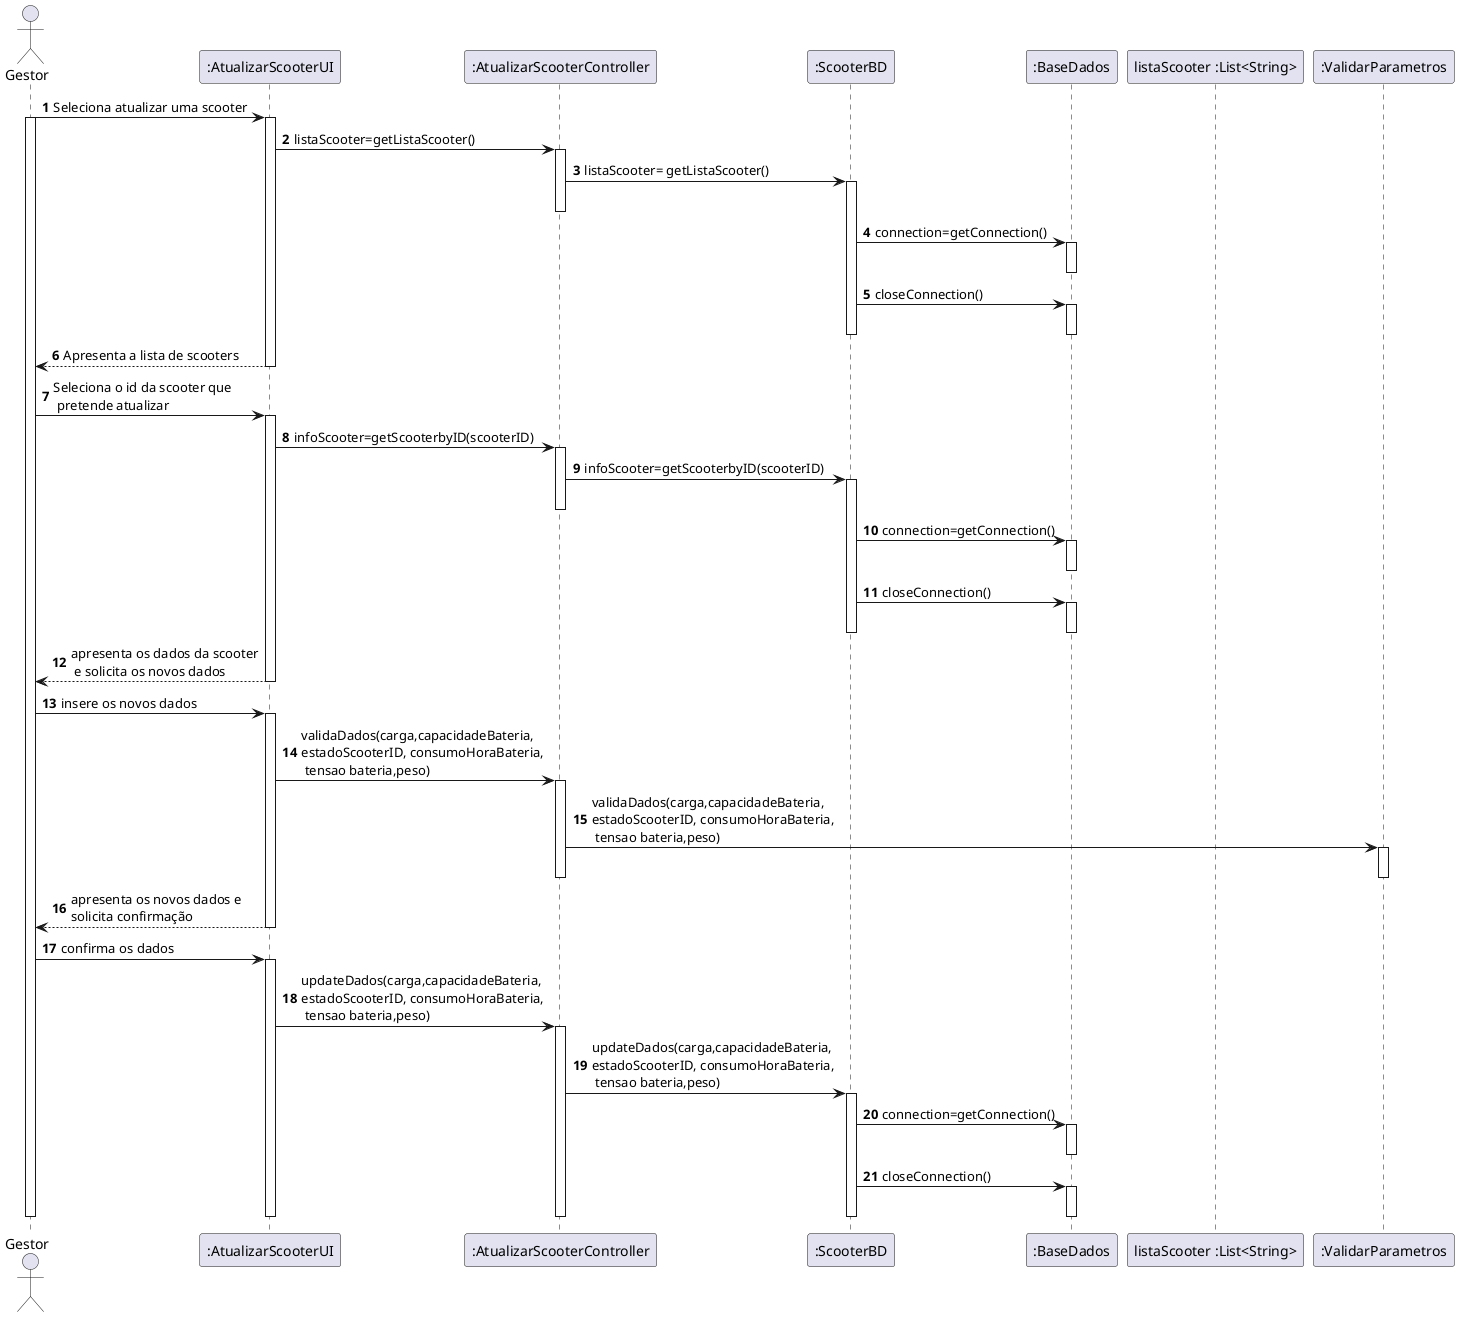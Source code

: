 @startuml
autonumber

actor "Gestor" as GEST
participant ":AtualizarScooterUI" as UI
participant ":AtualizarScooterController" as CONTROLLER
participant ":ScooterBD" as SCBD
participant ":BaseDados" as BD
participant "listaScooter :List<String>"
participant ":ValidarParametros" as VALID


GEST -> UI : Seleciona atualizar uma scooter
activate GEST
activate UI
UI->CONTROLLER: listaScooter=getListaScooter()
activate CONTROLLER

CONTROLLER -> SCBD : listaScooter= getListaScooter()

activate SCBD
deactivate CONTROLLER
  SCBD -> BD : connection=getConnection()
        activate BD
        deactivate BD
          SCBD -> BD : closeConnection()
        activate BD
        deactivate BD
deactivate SCBD

UI --> GEST: Apresenta a lista de scooters
deactivate UI

GEST-> UI : Seleciona o id da scooter que \n pretende atualizar
activate UI
UI->CONTROLLER: infoScooter=getScooterbyID(scooterID)
activate CONTROLLER
CONTROLLER -> SCBD : infoScooter=getScooterbyID(scooterID)

activate SCBD
deactivate CONTROLLER
 SCBD -> BD : connection=getConnection()
        activate BD
        deactivate BD
          SCBD -> BD : closeConnection()
        activate BD
        deactivate BD
deactivate SCBD
deactivate CONTROLLER
UI-->GEST: apresenta os dados da scooter\n e solicita os novos dados
deactivate UI

GEST-> UI: insere os novos dados
activate UI
UI->CONTROLLER: validaDados(carga,capacidadeBateria,\nestadoScooterID, consumoHoraBateria,\n tensao bateria,peso)
activate CONTROLLER

CONTROLLER -> VALID: validaDados(carga,capacidadeBateria,\nestadoScooterID, consumoHoraBateria,\n tensao bateria,peso)
activate VALID
deactivate VALID

deactivate CONTROLLER
UI--> GEST : apresenta os novos dados e\nsolicita confirmação
deactivate UI

GEST-> UI : confirma os dados
activate UI
UI-> CONTROLLER: updateDados(carga,capacidadeBateria,\nestadoScooterID, consumoHoraBateria,\n tensao bateria,peso)
activate CONTROLLER
CONTROLLER -> SCBD : updateDados(carga,capacidadeBateria,\nestadoScooterID, consumoHoraBateria,\n tensao bateria,peso)
activate SCBD
 SCBD -> BD : connection=getConnection()
        activate BD
        deactivate BD
          SCBD -> BD : closeConnection()
        activate BD
        deactivate BD
deactivate SCBD
deactivate CONTROLLER
deactivate UI
deactivate GEST

@enduml